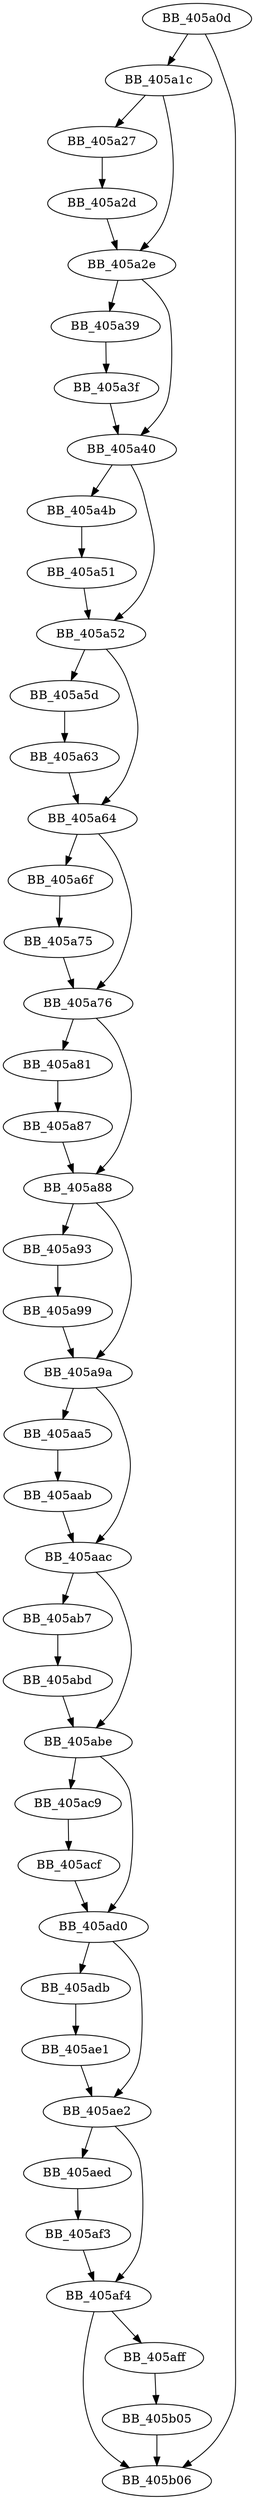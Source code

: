 DiGraph ___free_lconv_mon{
BB_405a0d->BB_405a1c
BB_405a0d->BB_405b06
BB_405a1c->BB_405a27
BB_405a1c->BB_405a2e
BB_405a27->BB_405a2d
BB_405a2d->BB_405a2e
BB_405a2e->BB_405a39
BB_405a2e->BB_405a40
BB_405a39->BB_405a3f
BB_405a3f->BB_405a40
BB_405a40->BB_405a4b
BB_405a40->BB_405a52
BB_405a4b->BB_405a51
BB_405a51->BB_405a52
BB_405a52->BB_405a5d
BB_405a52->BB_405a64
BB_405a5d->BB_405a63
BB_405a63->BB_405a64
BB_405a64->BB_405a6f
BB_405a64->BB_405a76
BB_405a6f->BB_405a75
BB_405a75->BB_405a76
BB_405a76->BB_405a81
BB_405a76->BB_405a88
BB_405a81->BB_405a87
BB_405a87->BB_405a88
BB_405a88->BB_405a93
BB_405a88->BB_405a9a
BB_405a93->BB_405a99
BB_405a99->BB_405a9a
BB_405a9a->BB_405aa5
BB_405a9a->BB_405aac
BB_405aa5->BB_405aab
BB_405aab->BB_405aac
BB_405aac->BB_405ab7
BB_405aac->BB_405abe
BB_405ab7->BB_405abd
BB_405abd->BB_405abe
BB_405abe->BB_405ac9
BB_405abe->BB_405ad0
BB_405ac9->BB_405acf
BB_405acf->BB_405ad0
BB_405ad0->BB_405adb
BB_405ad0->BB_405ae2
BB_405adb->BB_405ae1
BB_405ae1->BB_405ae2
BB_405ae2->BB_405aed
BB_405ae2->BB_405af4
BB_405aed->BB_405af3
BB_405af3->BB_405af4
BB_405af4->BB_405aff
BB_405af4->BB_405b06
BB_405aff->BB_405b05
BB_405b05->BB_405b06
}
